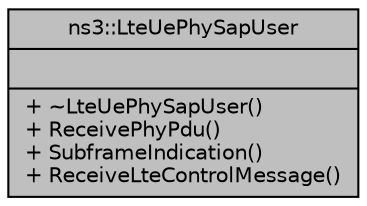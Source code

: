 digraph "ns3::LteUePhySapUser"
{
  edge [fontname="Helvetica",fontsize="10",labelfontname="Helvetica",labelfontsize="10"];
  node [fontname="Helvetica",fontsize="10",shape=record];
  Node1 [label="{ns3::LteUePhySapUser\n||+ ~LteUePhySapUser()\l+ ReceivePhyPdu()\l+ SubframeIndication()\l+ ReceiveLteControlMessage()\l}",height=0.2,width=0.4,color="black", fillcolor="grey75", style="filled", fontcolor="black"];
}
